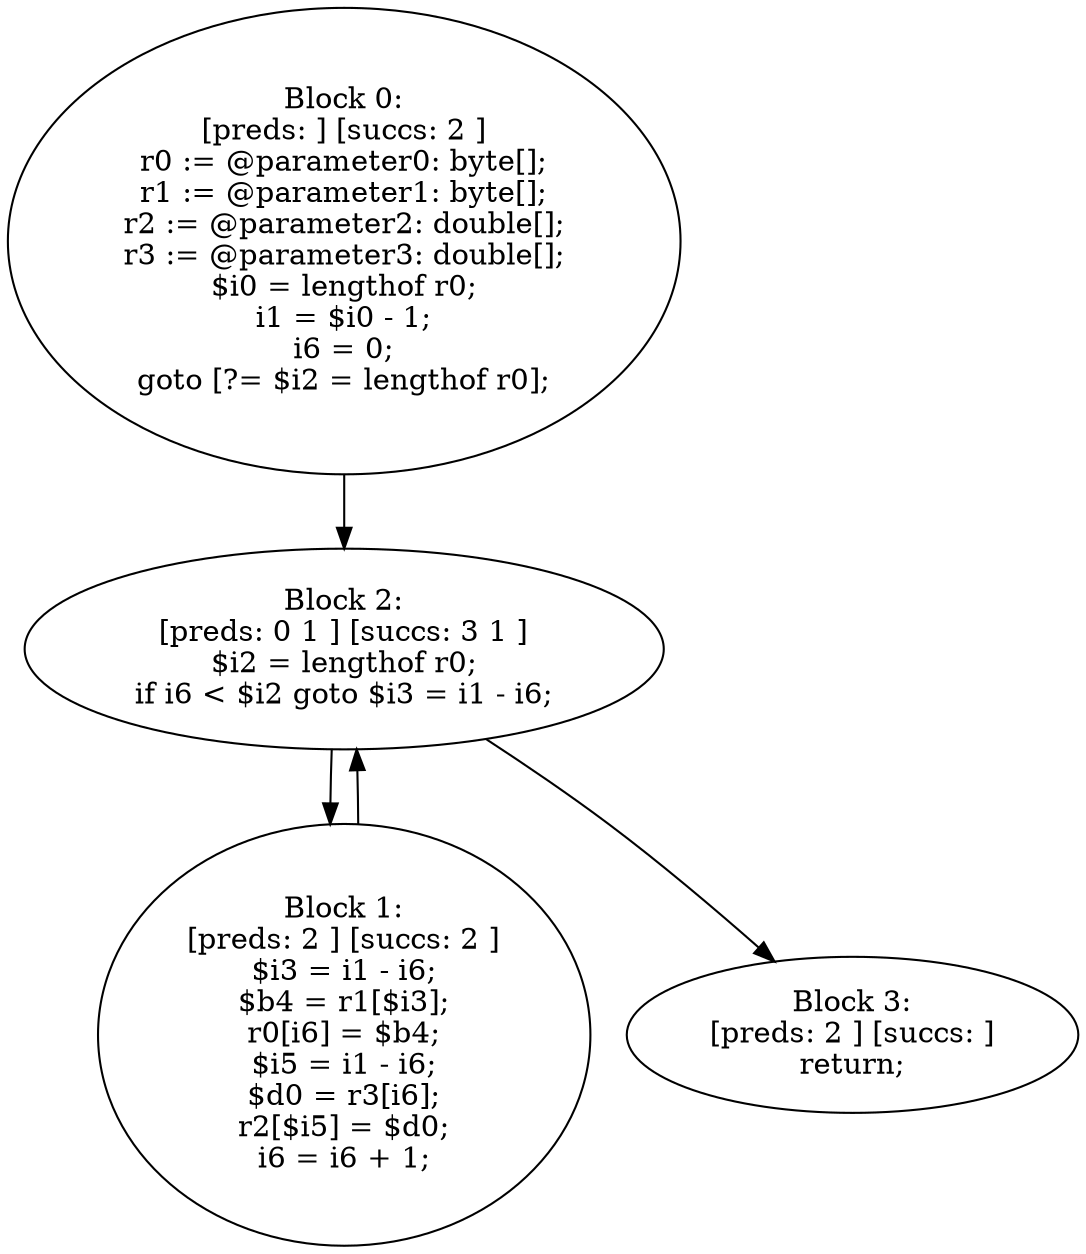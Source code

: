 digraph "unitGraph" {
    "Block 0:
[preds: ] [succs: 2 ]
r0 := @parameter0: byte[];
r1 := @parameter1: byte[];
r2 := @parameter2: double[];
r3 := @parameter3: double[];
$i0 = lengthof r0;
i1 = $i0 - 1;
i6 = 0;
goto [?= $i2 = lengthof r0];
"
    "Block 1:
[preds: 2 ] [succs: 2 ]
$i3 = i1 - i6;
$b4 = r1[$i3];
r0[i6] = $b4;
$i5 = i1 - i6;
$d0 = r3[i6];
r2[$i5] = $d0;
i6 = i6 + 1;
"
    "Block 2:
[preds: 0 1 ] [succs: 3 1 ]
$i2 = lengthof r0;
if i6 < $i2 goto $i3 = i1 - i6;
"
    "Block 3:
[preds: 2 ] [succs: ]
return;
"
    "Block 0:
[preds: ] [succs: 2 ]
r0 := @parameter0: byte[];
r1 := @parameter1: byte[];
r2 := @parameter2: double[];
r3 := @parameter3: double[];
$i0 = lengthof r0;
i1 = $i0 - 1;
i6 = 0;
goto [?= $i2 = lengthof r0];
"->"Block 2:
[preds: 0 1 ] [succs: 3 1 ]
$i2 = lengthof r0;
if i6 < $i2 goto $i3 = i1 - i6;
";
    "Block 1:
[preds: 2 ] [succs: 2 ]
$i3 = i1 - i6;
$b4 = r1[$i3];
r0[i6] = $b4;
$i5 = i1 - i6;
$d0 = r3[i6];
r2[$i5] = $d0;
i6 = i6 + 1;
"->"Block 2:
[preds: 0 1 ] [succs: 3 1 ]
$i2 = lengthof r0;
if i6 < $i2 goto $i3 = i1 - i6;
";
    "Block 2:
[preds: 0 1 ] [succs: 3 1 ]
$i2 = lengthof r0;
if i6 < $i2 goto $i3 = i1 - i6;
"->"Block 3:
[preds: 2 ] [succs: ]
return;
";
    "Block 2:
[preds: 0 1 ] [succs: 3 1 ]
$i2 = lengthof r0;
if i6 < $i2 goto $i3 = i1 - i6;
"->"Block 1:
[preds: 2 ] [succs: 2 ]
$i3 = i1 - i6;
$b4 = r1[$i3];
r0[i6] = $b4;
$i5 = i1 - i6;
$d0 = r3[i6];
r2[$i5] = $d0;
i6 = i6 + 1;
";
}
